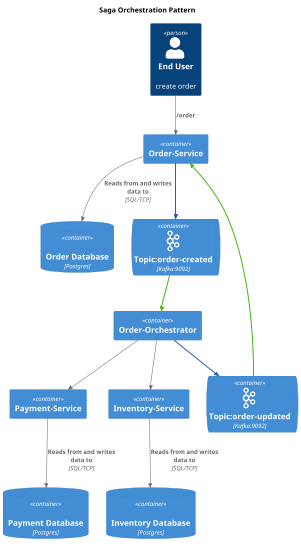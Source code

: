 @startuml

title Saga Orchestration Pattern

!include <C4/C4>
!include <C4/C4_Container>
!include <C4/C4_Component>

!include <cloudinsight/kafka>
!include <cloudinsight/cassandra>

scale 0.5
AddRelTag("kafka_link_outward", $textColor=#335DA5, $lineColor=#335DA5, $lineStyle=bold())
AddRelTag("kafka_link_inward", $textColor=#3FBA11, $lineColor=#3FBA11, $lineStyle=bold())


' External actor
Person(enduser, "End User", "create order")

Container(order_service, "Order-Service")
ContainerDb(order_db, "Order Database", $techn="Postgres", $sprite="postgres")
ContainerQueue(order_created, "Topic:order-created", "Kafka:9092", $sprite="kafka")
ContainerQueue(order_updated, "Topic:order-updated", "Kafka:9092", $sprite="kafka")
Container(order_orchestrator, "Order-Orchestrator")
Container(payment_service, "Payment-Service")
Container(inventory_service, "Inventory-Service")
ContainerDb(payment_db, "Payment Database", $techn="Postgres", $sprite="postgres")
ContainerDb(invnetory_db, "Inventory Database", $techn="Postgres", $sprite="postgres")

Rel(enduser, order_service, "/order")
Rel(order_service, order_db, "Reads from and writes data to",  $techn="SQL/TCP")
Rel(order_service, order_created, "", $tags="kafka_link_outward")
Rel(order_updated, order_service, "", $tags="kafka_link_inward")
Rel(order_created, order_orchestrator, "", $tags="kafka_link_inward")
Rel(order_orchestrator, order_updated, "", $tags="kafka_link_outward")
Rel(order_orchestrator, payment_service, "")
Rel(order_orchestrator, inventory_service, "")
Rel(payment_service, payment_db, "Reads from and writes data to",  $techn="SQL/TCP")
Rel(inventory_service, invnetory_db, "Reads from and writes data to",  $techn="SQL/TCP")

@enduml